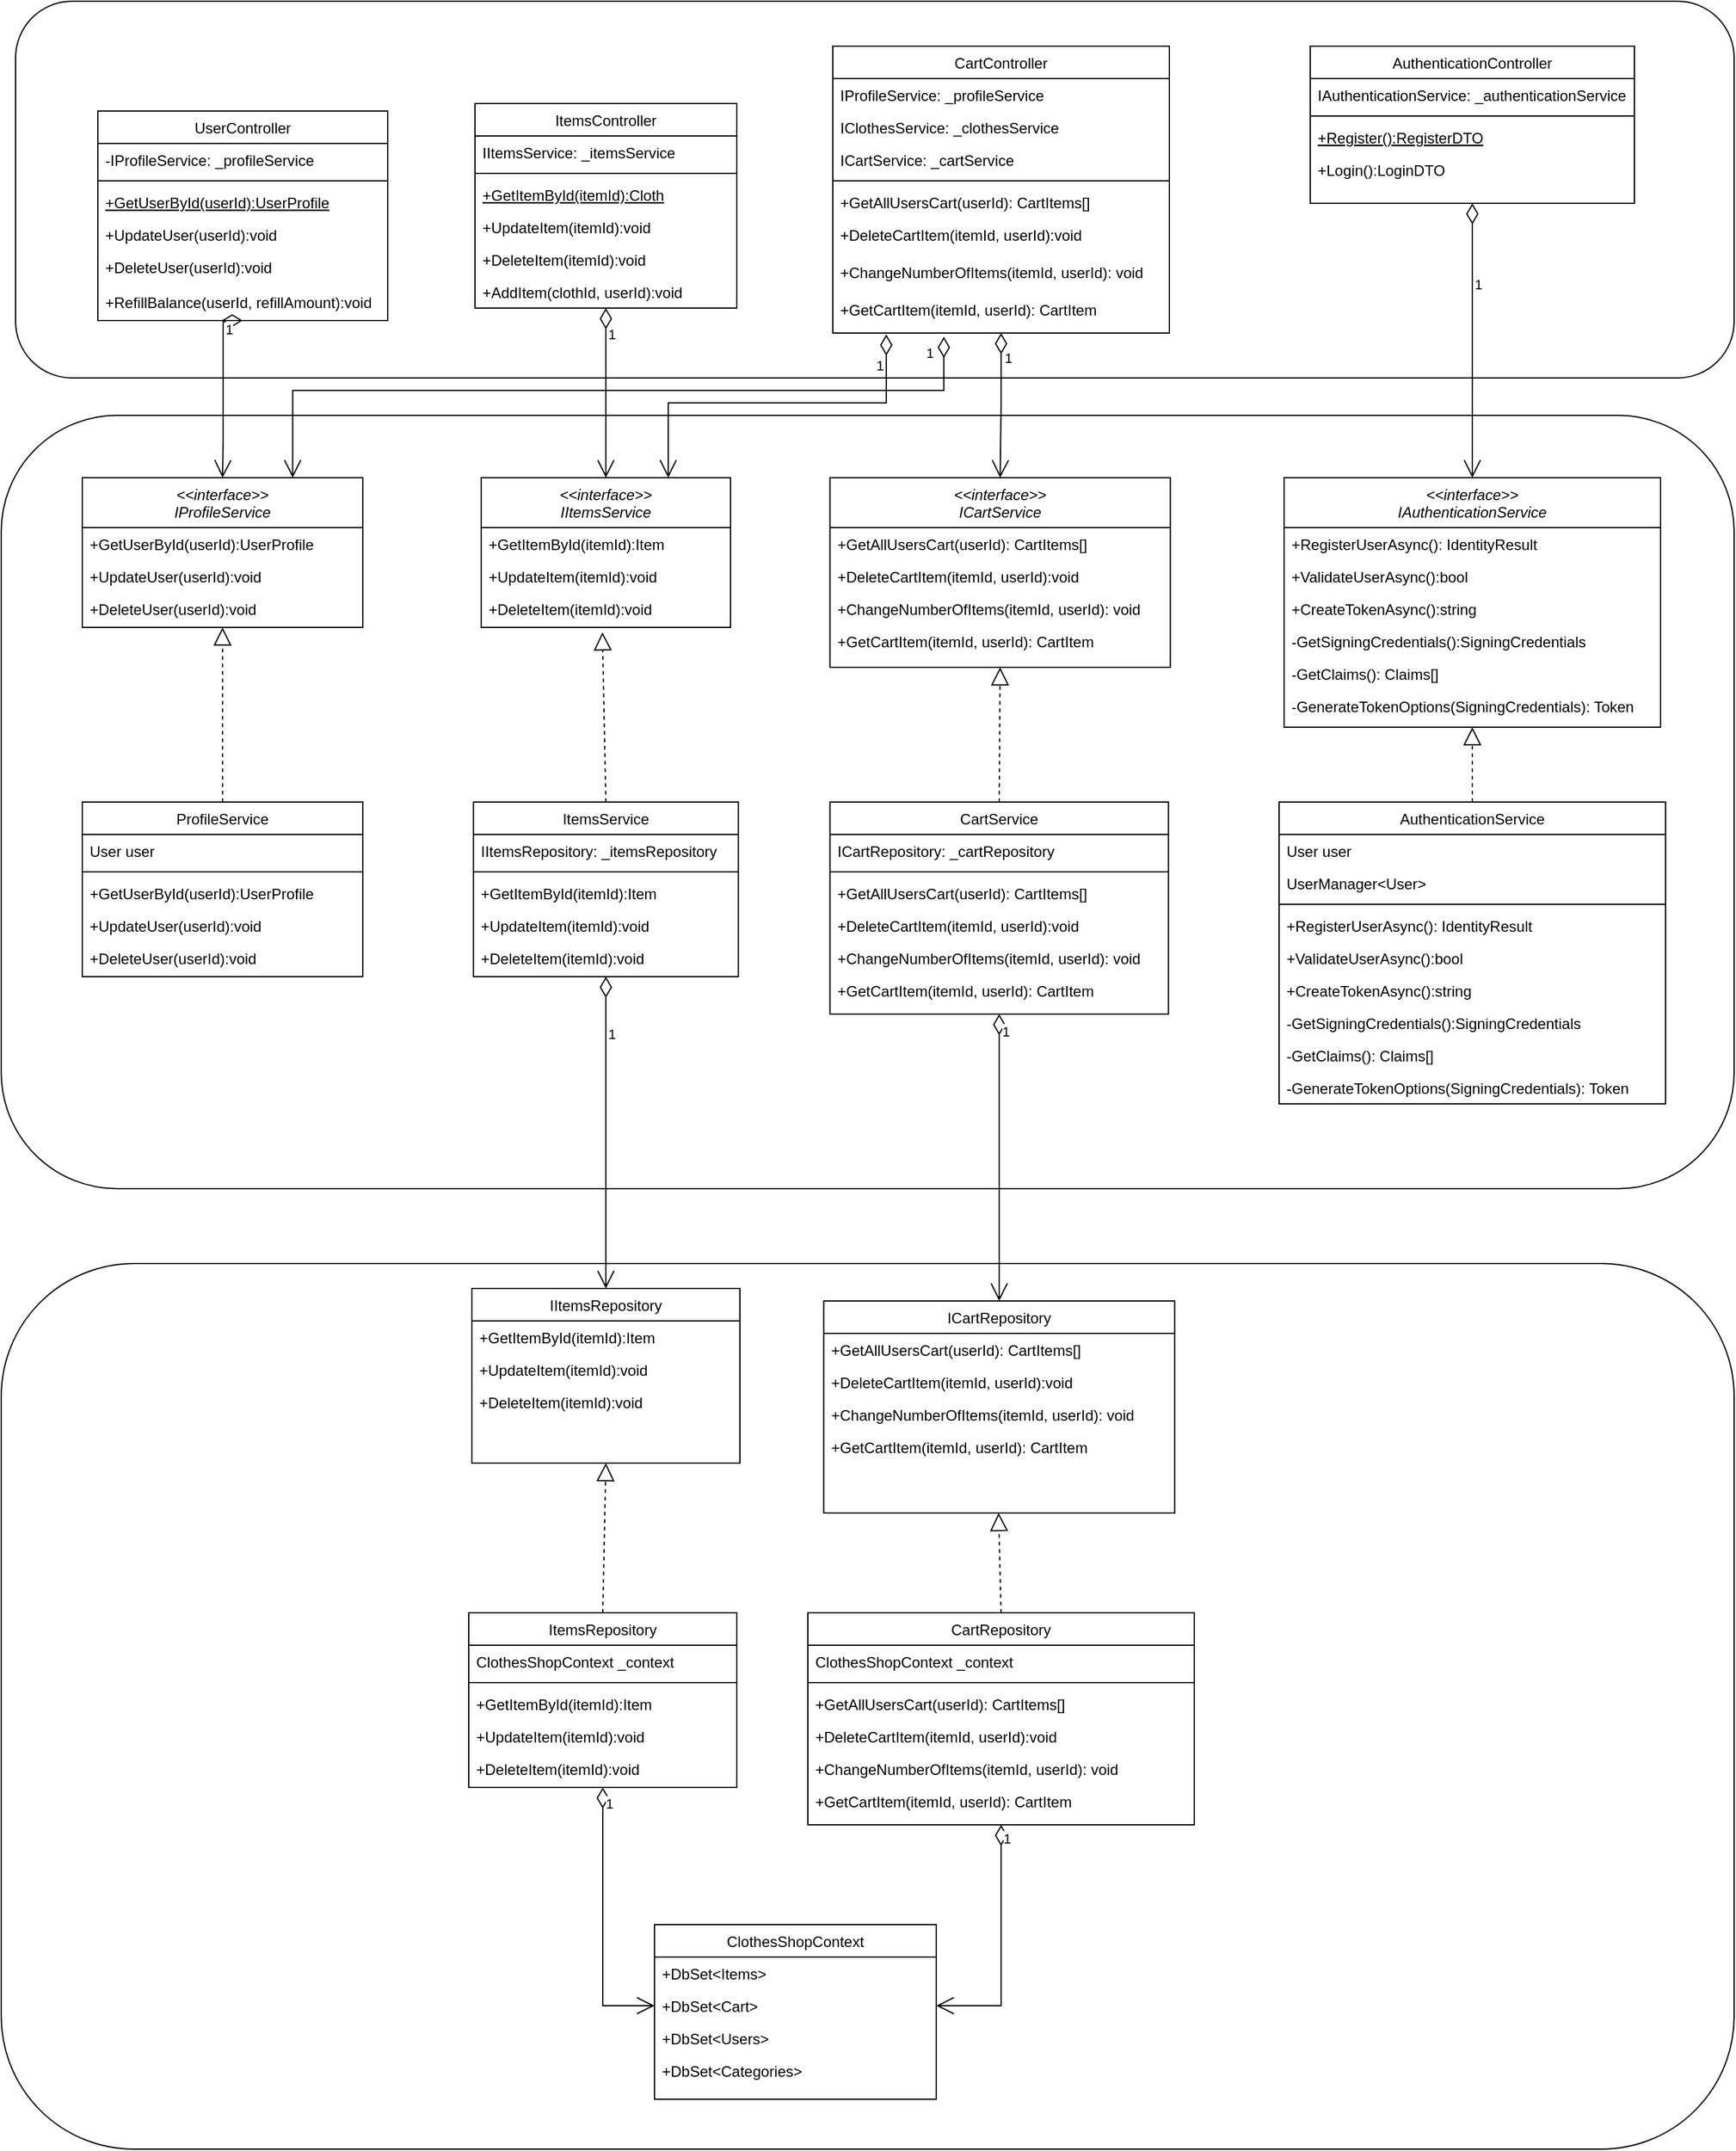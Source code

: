 <mxfile version="21.0.1" type="device"><diagram id="C5RBs43oDa-KdzZeNtuy" name="Page-1"><mxGraphModel dx="2345" dy="1853" grid="1" gridSize="10" guides="1" tooltips="1" connect="1" arrows="1" fold="1" page="1" pageScale="1" pageWidth="827" pageHeight="1169" math="0" shadow="0"><root><mxCell id="WIyWlLk6GJQsqaUBKTNV-0"/><mxCell id="WIyWlLk6GJQsqaUBKTNV-1" parent="WIyWlLk6GJQsqaUBKTNV-0"/><mxCell id="6ReRDvy2XZFd8mduWqEf-2" value="" style="rounded=1;whiteSpace=wrap;html=1;" parent="WIyWlLk6GJQsqaUBKTNV-1" vertex="1"><mxGeometry x="-110" y="930" width="1390" height="710" as="geometry"/></mxCell><mxCell id="6ReRDvy2XZFd8mduWqEf-1" value="" style="rounded=1;whiteSpace=wrap;html=1;" parent="WIyWlLk6GJQsqaUBKTNV-1" vertex="1"><mxGeometry x="-110" y="250" width="1390" height="620" as="geometry"/></mxCell><mxCell id="6ReRDvy2XZFd8mduWqEf-0" value="" style="rounded=1;whiteSpace=wrap;html=1;" parent="WIyWlLk6GJQsqaUBKTNV-1" vertex="1"><mxGeometry x="-98.5" y="-82" width="1378.5" height="302" as="geometry"/></mxCell><mxCell id="zkfFHV4jXpPFQw0GAbJ--6" value="UserController" style="swimlane;fontStyle=0;align=center;verticalAlign=top;childLayout=stackLayout;horizontal=1;startSize=26;horizontalStack=0;resizeParent=1;resizeLast=0;collapsible=1;marginBottom=0;rounded=0;shadow=0;strokeWidth=1;" parent="WIyWlLk6GJQsqaUBKTNV-1" vertex="1"><mxGeometry x="-32.5" y="6" width="232.5" height="168" as="geometry"><mxRectangle x="130" y="380" width="160" height="26" as="alternateBounds"/></mxGeometry></mxCell><mxCell id="zkfFHV4jXpPFQw0GAbJ--8" value="-IProfileService: _profileService" style="text;align=left;verticalAlign=top;spacingLeft=4;spacingRight=4;overflow=hidden;rotatable=0;points=[[0,0.5],[1,0.5]];portConstraint=eastwest;rounded=0;shadow=0;html=0;" parent="zkfFHV4jXpPFQw0GAbJ--6" vertex="1"><mxGeometry y="26" width="232.5" height="26" as="geometry"/></mxCell><mxCell id="zkfFHV4jXpPFQw0GAbJ--9" value="" style="line;html=1;strokeWidth=1;align=left;verticalAlign=middle;spacingTop=-1;spacingLeft=3;spacingRight=3;rotatable=0;labelPosition=right;points=[];portConstraint=eastwest;" parent="zkfFHV4jXpPFQw0GAbJ--6" vertex="1"><mxGeometry y="52" width="232.5" height="8" as="geometry"/></mxCell><mxCell id="zkfFHV4jXpPFQw0GAbJ--10" value="+GetUserById(userId):UserProfile" style="text;align=left;verticalAlign=top;spacingLeft=4;spacingRight=4;overflow=hidden;rotatable=0;points=[[0,0.5],[1,0.5]];portConstraint=eastwest;fontStyle=4" parent="zkfFHV4jXpPFQw0GAbJ--6" vertex="1"><mxGeometry y="60" width="232.5" height="26" as="geometry"/></mxCell><mxCell id="zkfFHV4jXpPFQw0GAbJ--11" value="+UpdateUser(userId):void" style="text;align=left;verticalAlign=top;spacingLeft=4;spacingRight=4;overflow=hidden;rotatable=0;points=[[0,0.5],[1,0.5]];portConstraint=eastwest;" parent="zkfFHV4jXpPFQw0GAbJ--6" vertex="1"><mxGeometry y="86" width="232.5" height="26" as="geometry"/></mxCell><mxCell id="6ReRDvy2XZFd8mduWqEf-19" value="+DeleteUser(userId):void" style="text;align=left;verticalAlign=top;spacingLeft=4;spacingRight=4;overflow=hidden;rotatable=0;points=[[0,0.5],[1,0.5]];portConstraint=eastwest;" parent="zkfFHV4jXpPFQw0GAbJ--6" vertex="1"><mxGeometry y="112" width="232.5" height="28" as="geometry"/></mxCell><mxCell id="JIQl1fD-jRYAkSOOVwr0-28" value="+RefillBalance(userId, refillAmount):void" style="text;align=left;verticalAlign=top;spacingLeft=4;spacingRight=4;overflow=hidden;rotatable=0;points=[[0,0.5],[1,0.5]];portConstraint=eastwest;" vertex="1" parent="zkfFHV4jXpPFQw0GAbJ--6"><mxGeometry y="140" width="232.5" height="28" as="geometry"/></mxCell><mxCell id="zkfFHV4jXpPFQw0GAbJ--17" value="AuthenticationService" style="swimlane;fontStyle=0;align=center;verticalAlign=top;childLayout=stackLayout;horizontal=1;startSize=26;horizontalStack=0;resizeParent=1;resizeLast=0;collapsible=1;marginBottom=0;rounded=0;shadow=0;strokeWidth=1;" parent="WIyWlLk6GJQsqaUBKTNV-1" vertex="1"><mxGeometry x="915" y="560" width="310" height="242" as="geometry"><mxRectangle x="550" y="140" width="160" height="26" as="alternateBounds"/></mxGeometry></mxCell><mxCell id="zkfFHV4jXpPFQw0GAbJ--18" value="User user" style="text;align=left;verticalAlign=top;spacingLeft=4;spacingRight=4;overflow=hidden;rotatable=0;points=[[0,0.5],[1,0.5]];portConstraint=eastwest;" parent="zkfFHV4jXpPFQw0GAbJ--17" vertex="1"><mxGeometry y="26" width="310" height="26" as="geometry"/></mxCell><mxCell id="zkfFHV4jXpPFQw0GAbJ--19" value="UserManager&lt;User&gt;" style="text;align=left;verticalAlign=top;spacingLeft=4;spacingRight=4;overflow=hidden;rotatable=0;points=[[0,0.5],[1,0.5]];portConstraint=eastwest;rounded=0;shadow=0;html=0;" parent="zkfFHV4jXpPFQw0GAbJ--17" vertex="1"><mxGeometry y="52" width="310" height="26" as="geometry"/></mxCell><mxCell id="zkfFHV4jXpPFQw0GAbJ--23" value="" style="line;html=1;strokeWidth=1;align=left;verticalAlign=middle;spacingTop=-1;spacingLeft=3;spacingRight=3;rotatable=0;labelPosition=right;points=[];portConstraint=eastwest;" parent="zkfFHV4jXpPFQw0GAbJ--17" vertex="1"><mxGeometry y="78" width="310" height="8" as="geometry"/></mxCell><mxCell id="zkfFHV4jXpPFQw0GAbJ--24" value="+RegisterUserAsync(): IdentityResult" style="text;align=left;verticalAlign=top;spacingLeft=4;spacingRight=4;overflow=hidden;rotatable=0;points=[[0,0.5],[1,0.5]];portConstraint=eastwest;" parent="zkfFHV4jXpPFQw0GAbJ--17" vertex="1"><mxGeometry y="86" width="310" height="26" as="geometry"/></mxCell><mxCell id="zkfFHV4jXpPFQw0GAbJ--25" value="+ValidateUserAsync():bool" style="text;align=left;verticalAlign=top;spacingLeft=4;spacingRight=4;overflow=hidden;rotatable=0;points=[[0,0.5],[1,0.5]];portConstraint=eastwest;" parent="zkfFHV4jXpPFQw0GAbJ--17" vertex="1"><mxGeometry y="112" width="310" height="26" as="geometry"/></mxCell><mxCell id="6ReRDvy2XZFd8mduWqEf-47" value="+CreateTokenAsync():string" style="text;align=left;verticalAlign=top;spacingLeft=4;spacingRight=4;overflow=hidden;rotatable=0;points=[[0,0.5],[1,0.5]];portConstraint=eastwest;" parent="zkfFHV4jXpPFQw0GAbJ--17" vertex="1"><mxGeometry y="138" width="310" height="26" as="geometry"/></mxCell><mxCell id="6ReRDvy2XZFd8mduWqEf-48" value="-GetSigningCredentials():SigningCredentials" style="text;align=left;verticalAlign=top;spacingLeft=4;spacingRight=4;overflow=hidden;rotatable=0;points=[[0,0.5],[1,0.5]];portConstraint=eastwest;" parent="zkfFHV4jXpPFQw0GAbJ--17" vertex="1"><mxGeometry y="164" width="310" height="26" as="geometry"/></mxCell><mxCell id="6ReRDvy2XZFd8mduWqEf-49" value="-GetClaims(): Claims[]" style="text;align=left;verticalAlign=top;spacingLeft=4;spacingRight=4;overflow=hidden;rotatable=0;points=[[0,0.5],[1,0.5]];portConstraint=eastwest;" parent="zkfFHV4jXpPFQw0GAbJ--17" vertex="1"><mxGeometry y="190" width="310" height="26" as="geometry"/></mxCell><mxCell id="6ReRDvy2XZFd8mduWqEf-50" value="-GenerateTokenOptions(SigningCredentials): Token" style="text;align=left;verticalAlign=top;spacingLeft=4;spacingRight=4;overflow=hidden;rotatable=0;points=[[0,0.5],[1,0.5]];portConstraint=eastwest;" parent="zkfFHV4jXpPFQw0GAbJ--17" vertex="1"><mxGeometry y="216" width="310" height="26" as="geometry"/></mxCell><mxCell id="6ReRDvy2XZFd8mduWqEf-3" value="ItemsController" style="swimlane;fontStyle=0;align=center;verticalAlign=top;childLayout=stackLayout;horizontal=1;startSize=26;horizontalStack=0;resizeParent=1;resizeLast=0;collapsible=1;marginBottom=0;rounded=0;shadow=0;strokeWidth=1;" parent="WIyWlLk6GJQsqaUBKTNV-1" vertex="1"><mxGeometry x="270" width="210" height="164" as="geometry"><mxRectangle x="130" y="380" width="160" height="26" as="alternateBounds"/></mxGeometry></mxCell><mxCell id="6ReRDvy2XZFd8mduWqEf-4" value="IItemsService: _itemsService" style="text;align=left;verticalAlign=top;spacingLeft=4;spacingRight=4;overflow=hidden;rotatable=0;points=[[0,0.5],[1,0.5]];portConstraint=eastwest;rounded=0;shadow=0;html=0;" parent="6ReRDvy2XZFd8mduWqEf-3" vertex="1"><mxGeometry y="26" width="210" height="26" as="geometry"/></mxCell><mxCell id="6ReRDvy2XZFd8mduWqEf-5" value="" style="line;html=1;strokeWidth=1;align=left;verticalAlign=middle;spacingTop=-1;spacingLeft=3;spacingRight=3;rotatable=0;labelPosition=right;points=[];portConstraint=eastwest;" parent="6ReRDvy2XZFd8mduWqEf-3" vertex="1"><mxGeometry y="52" width="210" height="8" as="geometry"/></mxCell><mxCell id="6ReRDvy2XZFd8mduWqEf-6" value="+GetItemById(itemId):Cloth" style="text;align=left;verticalAlign=top;spacingLeft=4;spacingRight=4;overflow=hidden;rotatable=0;points=[[0,0.5],[1,0.5]];portConstraint=eastwest;fontStyle=4" parent="6ReRDvy2XZFd8mduWqEf-3" vertex="1"><mxGeometry y="60" width="210" height="26" as="geometry"/></mxCell><mxCell id="6ReRDvy2XZFd8mduWqEf-7" value="+UpdateItem(itemId):void" style="text;align=left;verticalAlign=top;spacingLeft=4;spacingRight=4;overflow=hidden;rotatable=0;points=[[0,0.5],[1,0.5]];portConstraint=eastwest;" parent="6ReRDvy2XZFd8mduWqEf-3" vertex="1"><mxGeometry y="86" width="210" height="26" as="geometry"/></mxCell><mxCell id="JIQl1fD-jRYAkSOOVwr0-13" value="+DeleteItem(itemId):void" style="text;align=left;verticalAlign=top;spacingLeft=4;spacingRight=4;overflow=hidden;rotatable=0;points=[[0,0.5],[1,0.5]];portConstraint=eastwest;" vertex="1" parent="6ReRDvy2XZFd8mduWqEf-3"><mxGeometry y="112" width="210" height="26" as="geometry"/></mxCell><mxCell id="JIQl1fD-jRYAkSOOVwr0-30" value="+AddItem(clothId, userId):void" style="text;align=left;verticalAlign=top;spacingLeft=4;spacingRight=4;overflow=hidden;rotatable=0;points=[[0,0.5],[1,0.5]];portConstraint=eastwest;" vertex="1" parent="6ReRDvy2XZFd8mduWqEf-3"><mxGeometry y="138" width="210" height="26" as="geometry"/></mxCell><mxCell id="6ReRDvy2XZFd8mduWqEf-8" value="CartController" style="swimlane;fontStyle=0;align=center;verticalAlign=top;childLayout=stackLayout;horizontal=1;startSize=26;horizontalStack=0;resizeParent=1;resizeLast=0;collapsible=1;marginBottom=0;rounded=0;shadow=0;strokeWidth=1;" parent="WIyWlLk6GJQsqaUBKTNV-1" vertex="1"><mxGeometry x="557" y="-46" width="270" height="230" as="geometry"><mxRectangle x="130" y="380" width="160" height="26" as="alternateBounds"/></mxGeometry></mxCell><mxCell id="6ReRDvy2XZFd8mduWqEf-9" value="IProfileService: _profileService&#10;" style="text;align=left;verticalAlign=top;spacingLeft=4;spacingRight=4;overflow=hidden;rotatable=0;points=[[0,0.5],[1,0.5]];portConstraint=eastwest;rounded=0;shadow=0;html=0;" parent="6ReRDvy2XZFd8mduWqEf-8" vertex="1"><mxGeometry y="26" width="270" height="26" as="geometry"/></mxCell><mxCell id="JIQl1fD-jRYAkSOOVwr0-21" value="IClothesService: _clothesService&#10;" style="text;align=left;verticalAlign=top;spacingLeft=4;spacingRight=4;overflow=hidden;rotatable=0;points=[[0,0.5],[1,0.5]];portConstraint=eastwest;rounded=0;shadow=0;html=0;" vertex="1" parent="6ReRDvy2XZFd8mduWqEf-8"><mxGeometry y="52" width="270" height="26" as="geometry"/></mxCell><mxCell id="JIQl1fD-jRYAkSOOVwr0-22" value="ICartService: _cartService" style="text;align=left;verticalAlign=top;spacingLeft=4;spacingRight=4;overflow=hidden;rotatable=0;points=[[0,0.5],[1,0.5]];portConstraint=eastwest;rounded=0;shadow=0;html=0;" vertex="1" parent="6ReRDvy2XZFd8mduWqEf-8"><mxGeometry y="78" width="270" height="26" as="geometry"/></mxCell><mxCell id="6ReRDvy2XZFd8mduWqEf-10" value="" style="line;html=1;strokeWidth=1;align=left;verticalAlign=middle;spacingTop=-1;spacingLeft=3;spacingRight=3;rotatable=0;labelPosition=right;points=[];portConstraint=eastwest;" parent="6ReRDvy2XZFd8mduWqEf-8" vertex="1"><mxGeometry y="104" width="270" height="8" as="geometry"/></mxCell><mxCell id="JIQl1fD-jRYAkSOOVwr0-24" value="+GetAllUsersCart(userId): CartItems[]" style="text;align=left;verticalAlign=top;spacingLeft=4;spacingRight=4;overflow=hidden;rotatable=0;points=[[0,0.5],[1,0.5]];portConstraint=eastwest;rounded=0;shadow=0;html=0;" vertex="1" parent="6ReRDvy2XZFd8mduWqEf-8"><mxGeometry y="112" width="270" height="26" as="geometry"/></mxCell><mxCell id="JIQl1fD-jRYAkSOOVwr0-26" value="+DeleteCartItem(itemId, userId):void" style="text;align=left;verticalAlign=top;spacingLeft=4;spacingRight=4;overflow=hidden;rotatable=0;points=[[0,0.5],[1,0.5]];portConstraint=eastwest;rounded=0;shadow=0;html=0;" vertex="1" parent="6ReRDvy2XZFd8mduWqEf-8"><mxGeometry y="138" width="270" height="30" as="geometry"/></mxCell><mxCell id="JIQl1fD-jRYAkSOOVwr0-27" value="+ChangeNumberOfItems(itemId, userId): void" style="text;align=left;verticalAlign=top;spacingLeft=4;spacingRight=4;overflow=hidden;rotatable=0;points=[[0,0.5],[1,0.5]];portConstraint=eastwest;rounded=0;shadow=0;html=0;" vertex="1" parent="6ReRDvy2XZFd8mduWqEf-8"><mxGeometry y="168" width="270" height="30" as="geometry"/></mxCell><mxCell id="JIQl1fD-jRYAkSOOVwr0-31" value="+GetCartItem(itemId, userId): CartItem" style="text;align=left;verticalAlign=top;spacingLeft=4;spacingRight=4;overflow=hidden;rotatable=0;points=[[0,0.5],[1,0.5]];portConstraint=eastwest;rounded=0;shadow=0;html=0;" vertex="1" parent="6ReRDvy2XZFd8mduWqEf-8"><mxGeometry y="198" width="270" height="30" as="geometry"/></mxCell><mxCell id="6ReRDvy2XZFd8mduWqEf-13" value="AuthenticationController" style="swimlane;fontStyle=0;align=center;verticalAlign=top;childLayout=stackLayout;horizontal=1;startSize=26;horizontalStack=0;resizeParent=1;resizeLast=0;collapsible=1;marginBottom=0;rounded=0;shadow=0;strokeWidth=1;" parent="WIyWlLk6GJQsqaUBKTNV-1" vertex="1"><mxGeometry x="940" y="-46" width="260" height="126" as="geometry"><mxRectangle x="130" y="380" width="160" height="26" as="alternateBounds"/></mxGeometry></mxCell><mxCell id="6ReRDvy2XZFd8mduWqEf-14" value="IAuthenticationService: _authenticationService" style="text;align=left;verticalAlign=top;spacingLeft=4;spacingRight=4;overflow=hidden;rotatable=0;points=[[0,0.5],[1,0.5]];portConstraint=eastwest;rounded=0;shadow=0;html=0;" parent="6ReRDvy2XZFd8mduWqEf-13" vertex="1"><mxGeometry y="26" width="260" height="26" as="geometry"/></mxCell><mxCell id="6ReRDvy2XZFd8mduWqEf-15" value="" style="line;html=1;strokeWidth=1;align=left;verticalAlign=middle;spacingTop=-1;spacingLeft=3;spacingRight=3;rotatable=0;labelPosition=right;points=[];portConstraint=eastwest;" parent="6ReRDvy2XZFd8mduWqEf-13" vertex="1"><mxGeometry y="52" width="260" height="8" as="geometry"/></mxCell><mxCell id="6ReRDvy2XZFd8mduWqEf-16" value="+Register():RegisterDTO" style="text;align=left;verticalAlign=top;spacingLeft=4;spacingRight=4;overflow=hidden;rotatable=0;points=[[0,0.5],[1,0.5]];portConstraint=eastwest;fontStyle=4" parent="6ReRDvy2XZFd8mduWqEf-13" vertex="1"><mxGeometry y="60" width="260" height="26" as="geometry"/></mxCell><mxCell id="6ReRDvy2XZFd8mduWqEf-17" value="+Login():LoginDTO" style="text;align=left;verticalAlign=top;spacingLeft=4;spacingRight=4;overflow=hidden;rotatable=0;points=[[0,0.5],[1,0.5]];portConstraint=eastwest;" parent="6ReRDvy2XZFd8mduWqEf-13" vertex="1"><mxGeometry y="86" width="260" height="26" as="geometry"/></mxCell><mxCell id="6ReRDvy2XZFd8mduWqEf-20" value="&lt;&lt;interface&gt;&gt;&#10;IAuthenticationService" style="swimlane;fontStyle=2;align=center;verticalAlign=top;childLayout=stackLayout;horizontal=1;startSize=40;horizontalStack=0;resizeParent=1;resizeLast=0;collapsible=1;marginBottom=0;rounded=0;shadow=0;strokeWidth=1;" parent="WIyWlLk6GJQsqaUBKTNV-1" vertex="1"><mxGeometry x="919" y="300" width="302" height="200" as="geometry"><mxRectangle x="860" y="380" width="160" height="26" as="alternateBounds"/></mxGeometry></mxCell><mxCell id="6ReRDvy2XZFd8mduWqEf-21" value="+RegisterUserAsync(): IdentityResult" style="text;align=left;verticalAlign=top;spacingLeft=4;spacingRight=4;overflow=hidden;rotatable=0;points=[[0,0.5],[1,0.5]];portConstraint=eastwest;" parent="6ReRDvy2XZFd8mduWqEf-20" vertex="1"><mxGeometry y="40" width="302" height="26" as="geometry"/></mxCell><mxCell id="6ReRDvy2XZFd8mduWqEf-22" value="+ValidateUserAsync():bool" style="text;align=left;verticalAlign=top;spacingLeft=4;spacingRight=4;overflow=hidden;rotatable=0;points=[[0,0.5],[1,0.5]];portConstraint=eastwest;rounded=0;shadow=0;html=0;" parent="6ReRDvy2XZFd8mduWqEf-20" vertex="1"><mxGeometry y="66" width="302" height="26" as="geometry"/></mxCell><mxCell id="6ReRDvy2XZFd8mduWqEf-23" value="+CreateTokenAsync():string" style="text;align=left;verticalAlign=top;spacingLeft=4;spacingRight=4;overflow=hidden;rotatable=0;points=[[0,0.5],[1,0.5]];portConstraint=eastwest;rounded=0;shadow=0;html=0;" parent="6ReRDvy2XZFd8mduWqEf-20" vertex="1"><mxGeometry y="92" width="302" height="26" as="geometry"/></mxCell><mxCell id="6ReRDvy2XZFd8mduWqEf-26" value="-GetSigningCredentials():SigningCredentials" style="text;align=left;verticalAlign=top;spacingLeft=4;spacingRight=4;overflow=hidden;rotatable=0;points=[[0,0.5],[1,0.5]];portConstraint=eastwest;rounded=0;shadow=0;html=0;" parent="6ReRDvy2XZFd8mduWqEf-20" vertex="1"><mxGeometry y="118" width="302" height="26" as="geometry"/></mxCell><mxCell id="6ReRDvy2XZFd8mduWqEf-27" value="-GetClaims(): Claims[]" style="text;align=left;verticalAlign=top;spacingLeft=4;spacingRight=4;overflow=hidden;rotatable=0;points=[[0,0.5],[1,0.5]];portConstraint=eastwest;rounded=0;shadow=0;html=0;" parent="6ReRDvy2XZFd8mduWqEf-20" vertex="1"><mxGeometry y="144" width="302" height="26" as="geometry"/></mxCell><mxCell id="6ReRDvy2XZFd8mduWqEf-28" value="-GenerateTokenOptions(SigningCredentials): Token" style="text;align=left;verticalAlign=top;spacingLeft=4;spacingRight=4;overflow=hidden;rotatable=0;points=[[0,0.5],[1,0.5]];portConstraint=eastwest;rounded=0;shadow=0;html=0;" parent="6ReRDvy2XZFd8mduWqEf-20" vertex="1"><mxGeometry y="170" width="302" height="30" as="geometry"/></mxCell><mxCell id="6ReRDvy2XZFd8mduWqEf-53" value="&lt;&lt;interface&gt;&gt;&#10;IProfileService" style="swimlane;fontStyle=2;align=center;verticalAlign=top;childLayout=stackLayout;horizontal=1;startSize=40;horizontalStack=0;resizeParent=1;resizeLast=0;collapsible=1;marginBottom=0;rounded=0;shadow=0;strokeWidth=1;" parent="WIyWlLk6GJQsqaUBKTNV-1" vertex="1"><mxGeometry x="-45" y="300" width="225" height="120" as="geometry"><mxRectangle x="860" y="380" width="160" height="26" as="alternateBounds"/></mxGeometry></mxCell><mxCell id="6ReRDvy2XZFd8mduWqEf-54" value="+GetUserById(userId):UserProfile" style="text;align=left;verticalAlign=top;spacingLeft=4;spacingRight=4;overflow=hidden;rotatable=0;points=[[0,0.5],[1,0.5]];portConstraint=eastwest;" parent="6ReRDvy2XZFd8mduWqEf-53" vertex="1"><mxGeometry y="40" width="225" height="26" as="geometry"/></mxCell><mxCell id="6ReRDvy2XZFd8mduWqEf-55" value="+UpdateUser(userId):void" style="text;align=left;verticalAlign=top;spacingLeft=4;spacingRight=4;overflow=hidden;rotatable=0;points=[[0,0.5],[1,0.5]];portConstraint=eastwest;rounded=0;shadow=0;html=0;" parent="6ReRDvy2XZFd8mduWqEf-53" vertex="1"><mxGeometry y="66" width="225" height="26" as="geometry"/></mxCell><mxCell id="6ReRDvy2XZFd8mduWqEf-56" value="+DeleteUser(userId):void" style="text;align=left;verticalAlign=top;spacingLeft=4;spacingRight=4;overflow=hidden;rotatable=0;points=[[0,0.5],[1,0.5]];portConstraint=eastwest;rounded=0;shadow=0;html=0;" parent="6ReRDvy2XZFd8mduWqEf-53" vertex="1"><mxGeometry y="92" width="225" height="26" as="geometry"/></mxCell><mxCell id="6ReRDvy2XZFd8mduWqEf-60" value="ProfileService" style="swimlane;fontStyle=0;align=center;verticalAlign=top;childLayout=stackLayout;horizontal=1;startSize=26;horizontalStack=0;resizeParent=1;resizeLast=0;collapsible=1;marginBottom=0;rounded=0;shadow=0;strokeWidth=1;" parent="WIyWlLk6GJQsqaUBKTNV-1" vertex="1"><mxGeometry x="-45" y="560" width="225" height="140" as="geometry"><mxRectangle x="550" y="140" width="160" height="26" as="alternateBounds"/></mxGeometry></mxCell><mxCell id="6ReRDvy2XZFd8mduWqEf-61" value="User user" style="text;align=left;verticalAlign=top;spacingLeft=4;spacingRight=4;overflow=hidden;rotatable=0;points=[[0,0.5],[1,0.5]];portConstraint=eastwest;" parent="6ReRDvy2XZFd8mduWqEf-60" vertex="1"><mxGeometry y="26" width="225" height="26" as="geometry"/></mxCell><mxCell id="6ReRDvy2XZFd8mduWqEf-63" value="" style="line;html=1;strokeWidth=1;align=left;verticalAlign=middle;spacingTop=-1;spacingLeft=3;spacingRight=3;rotatable=0;labelPosition=right;points=[];portConstraint=eastwest;" parent="6ReRDvy2XZFd8mduWqEf-60" vertex="1"><mxGeometry y="52" width="225" height="8" as="geometry"/></mxCell><mxCell id="6ReRDvy2XZFd8mduWqEf-64" value="+GetUserById(userId):UserProfile" style="text;align=left;verticalAlign=top;spacingLeft=4;spacingRight=4;overflow=hidden;rotatable=0;points=[[0,0.5],[1,0.5]];portConstraint=eastwest;" parent="6ReRDvy2XZFd8mduWqEf-60" vertex="1"><mxGeometry y="60" width="225" height="26" as="geometry"/></mxCell><mxCell id="6ReRDvy2XZFd8mduWqEf-65" value="+UpdateUser(userId):void" style="text;align=left;verticalAlign=top;spacingLeft=4;spacingRight=4;overflow=hidden;rotatable=0;points=[[0,0.5],[1,0.5]];portConstraint=eastwest;" parent="6ReRDvy2XZFd8mduWqEf-60" vertex="1"><mxGeometry y="86" width="225" height="26" as="geometry"/></mxCell><mxCell id="6ReRDvy2XZFd8mduWqEf-66" value="+DeleteUser(userId):void" style="text;align=left;verticalAlign=top;spacingLeft=4;spacingRight=4;overflow=hidden;rotatable=0;points=[[0,0.5],[1,0.5]];portConstraint=eastwest;" parent="6ReRDvy2XZFd8mduWqEf-60" vertex="1"><mxGeometry y="112" width="225" height="26" as="geometry"/></mxCell><mxCell id="6ReRDvy2XZFd8mduWqEf-70" value="1" style="endArrow=open;html=1;endSize=12;startArrow=diamondThin;startSize=14;startFill=0;edgeStyle=orthogonalEdgeStyle;align=left;verticalAlign=bottom;rounded=0;entryX=0.5;entryY=0;entryDx=0;entryDy=0;exitX=0.5;exitY=1;exitDx=0;exitDy=0;" parent="WIyWlLk6GJQsqaUBKTNV-1" source="zkfFHV4jXpPFQw0GAbJ--6" target="6ReRDvy2XZFd8mduWqEf-53" edge="1"><mxGeometry x="-0.558" relative="1" as="geometry"><mxPoint x="209.5" y="156" as="sourcePoint"/><mxPoint x="210" y="310" as="targetPoint"/><Array as="points"><mxPoint x="68" y="270"/><mxPoint x="68" y="270"/></Array><mxPoint as="offset"/></mxGeometry></mxCell><mxCell id="6ReRDvy2XZFd8mduWqEf-73" value="1" style="endArrow=open;html=1;endSize=12;startArrow=diamondThin;startSize=14;startFill=0;edgeStyle=orthogonalEdgeStyle;align=left;verticalAlign=bottom;rounded=0;entryX=0.5;entryY=0;entryDx=0;entryDy=0;exitX=0.5;exitY=1;exitDx=0;exitDy=0;" parent="WIyWlLk6GJQsqaUBKTNV-1" source="6ReRDvy2XZFd8mduWqEf-13" target="6ReRDvy2XZFd8mduWqEf-20" edge="1"><mxGeometry x="-0.333" relative="1" as="geometry"><mxPoint x="1020" y="160" as="sourcePoint"/><mxPoint x="1020" y="250" as="targetPoint"/><mxPoint as="offset"/></mxGeometry></mxCell><mxCell id="JIQl1fD-jRYAkSOOVwr0-0" value="&lt;&lt;interface&gt;&gt;&#10;IItemsService" style="swimlane;fontStyle=2;align=center;verticalAlign=top;childLayout=stackLayout;horizontal=1;startSize=40;horizontalStack=0;resizeParent=1;resizeLast=0;collapsible=1;marginBottom=0;rounded=0;shadow=0;strokeWidth=1;" vertex="1" parent="WIyWlLk6GJQsqaUBKTNV-1"><mxGeometry x="275" y="300" width="200" height="120" as="geometry"><mxRectangle x="860" y="380" width="160" height="26" as="alternateBounds"/></mxGeometry></mxCell><mxCell id="JIQl1fD-jRYAkSOOVwr0-1" value="+GetItemById(itemId):Item" style="text;align=left;verticalAlign=top;spacingLeft=4;spacingRight=4;overflow=hidden;rotatable=0;points=[[0,0.5],[1,0.5]];portConstraint=eastwest;" vertex="1" parent="JIQl1fD-jRYAkSOOVwr0-0"><mxGeometry y="40" width="200" height="26" as="geometry"/></mxCell><mxCell id="JIQl1fD-jRYAkSOOVwr0-2" value="+UpdateItem(itemId):void" style="text;align=left;verticalAlign=top;spacingLeft=4;spacingRight=4;overflow=hidden;rotatable=0;points=[[0,0.5],[1,0.5]];portConstraint=eastwest;rounded=0;shadow=0;html=0;" vertex="1" parent="JIQl1fD-jRYAkSOOVwr0-0"><mxGeometry y="66" width="200" height="26" as="geometry"/></mxCell><mxCell id="JIQl1fD-jRYAkSOOVwr0-3" value="+DeleteItem(itemId):void" style="text;align=left;verticalAlign=top;spacingLeft=4;spacingRight=4;overflow=hidden;rotatable=0;points=[[0,0.5],[1,0.5]];portConstraint=eastwest;rounded=0;shadow=0;html=0;" vertex="1" parent="JIQl1fD-jRYAkSOOVwr0-0"><mxGeometry y="92" width="200" height="26" as="geometry"/></mxCell><mxCell id="JIQl1fD-jRYAkSOOVwr0-7" value="ItemsService" style="swimlane;fontStyle=0;align=center;verticalAlign=top;childLayout=stackLayout;horizontal=1;startSize=26;horizontalStack=0;resizeParent=1;resizeLast=0;collapsible=1;marginBottom=0;rounded=0;shadow=0;strokeWidth=1;" vertex="1" parent="WIyWlLk6GJQsqaUBKTNV-1"><mxGeometry x="268.75" y="560" width="212.5" height="140" as="geometry"><mxRectangle x="550" y="140" width="160" height="26" as="alternateBounds"/></mxGeometry></mxCell><mxCell id="JIQl1fD-jRYAkSOOVwr0-8" value="IItemsRepository: _itemsRepository" style="text;align=left;verticalAlign=top;spacingLeft=4;spacingRight=4;overflow=hidden;rotatable=0;points=[[0,0.5],[1,0.5]];portConstraint=eastwest;" vertex="1" parent="JIQl1fD-jRYAkSOOVwr0-7"><mxGeometry y="26" width="212.5" height="26" as="geometry"/></mxCell><mxCell id="JIQl1fD-jRYAkSOOVwr0-9" value="" style="line;html=1;strokeWidth=1;align=left;verticalAlign=middle;spacingTop=-1;spacingLeft=3;spacingRight=3;rotatable=0;labelPosition=right;points=[];portConstraint=eastwest;" vertex="1" parent="JIQl1fD-jRYAkSOOVwr0-7"><mxGeometry y="52" width="212.5" height="8" as="geometry"/></mxCell><mxCell id="JIQl1fD-jRYAkSOOVwr0-10" value="+GetItemById(itemId):Item" style="text;align=left;verticalAlign=top;spacingLeft=4;spacingRight=4;overflow=hidden;rotatable=0;points=[[0,0.5],[1,0.5]];portConstraint=eastwest;" vertex="1" parent="JIQl1fD-jRYAkSOOVwr0-7"><mxGeometry y="60" width="212.5" height="26" as="geometry"/></mxCell><mxCell id="JIQl1fD-jRYAkSOOVwr0-11" value="+UpdateItem(itemId):void" style="text;align=left;verticalAlign=top;spacingLeft=4;spacingRight=4;overflow=hidden;rotatable=0;points=[[0,0.5],[1,0.5]];portConstraint=eastwest;" vertex="1" parent="JIQl1fD-jRYAkSOOVwr0-7"><mxGeometry y="86" width="212.5" height="26" as="geometry"/></mxCell><mxCell id="JIQl1fD-jRYAkSOOVwr0-12" value="+DeleteItem(itemId):void" style="text;align=left;verticalAlign=top;spacingLeft=4;spacingRight=4;overflow=hidden;rotatable=0;points=[[0,0.5],[1,0.5]];portConstraint=eastwest;" vertex="1" parent="JIQl1fD-jRYAkSOOVwr0-7"><mxGeometry y="112" width="212.5" height="26" as="geometry"/></mxCell><mxCell id="JIQl1fD-jRYAkSOOVwr0-14" value="1" style="endArrow=open;html=1;endSize=12;startArrow=diamondThin;startSize=14;startFill=0;edgeStyle=orthogonalEdgeStyle;align=left;verticalAlign=bottom;rounded=0;entryX=0.5;entryY=0;entryDx=0;entryDy=0;exitX=0.5;exitY=1;exitDx=0;exitDy=0;" edge="1" parent="WIyWlLk6GJQsqaUBKTNV-1" source="6ReRDvy2XZFd8mduWqEf-3" target="JIQl1fD-jRYAkSOOVwr0-0"><mxGeometry x="-0.558" relative="1" as="geometry"><mxPoint x="350" y="220" as="sourcePoint"/><mxPoint x="380.06" y="305" as="targetPoint"/><Array as="points"><mxPoint x="375" y="300"/><mxPoint x="375" y="300"/></Array><mxPoint as="offset"/></mxGeometry></mxCell><mxCell id="JIQl1fD-jRYAkSOOVwr0-15" value="1" style="endArrow=open;html=1;endSize=12;startArrow=diamondThin;startSize=14;startFill=0;edgeStyle=orthogonalEdgeStyle;align=left;verticalAlign=bottom;rounded=0;entryX=0.5;entryY=0;entryDx=0;entryDy=0;exitX=0.5;exitY=1;exitDx=0;exitDy=0;" edge="1" parent="WIyWlLk6GJQsqaUBKTNV-1" source="JIQl1fD-jRYAkSOOVwr0-7" target="JIQl1fD-jRYAkSOOVwr0-57"><mxGeometry x="-0.558" relative="1" as="geometry"><mxPoint x="364.41" y="440" as="sourcePoint"/><mxPoint x="364.41" y="576" as="targetPoint"/><Array as="points"/><mxPoint as="offset"/></mxGeometry></mxCell><mxCell id="JIQl1fD-jRYAkSOOVwr0-16" value="&lt;&lt;interface&gt;&gt;&#10;ICartService" style="swimlane;fontStyle=2;align=center;verticalAlign=top;childLayout=stackLayout;horizontal=1;startSize=40;horizontalStack=0;resizeParent=1;resizeLast=0;collapsible=1;marginBottom=0;rounded=0;shadow=0;strokeWidth=1;" vertex="1" parent="WIyWlLk6GJQsqaUBKTNV-1"><mxGeometry x="554.75" y="300" width="273" height="152" as="geometry"><mxRectangle x="860" y="380" width="160" height="26" as="alternateBounds"/></mxGeometry></mxCell><mxCell id="JIQl1fD-jRYAkSOOVwr0-17" value="+GetAllUsersCart(userId): CartItems[]" style="text;align=left;verticalAlign=top;spacingLeft=4;spacingRight=4;overflow=hidden;rotatable=0;points=[[0,0.5],[1,0.5]];portConstraint=eastwest;" vertex="1" parent="JIQl1fD-jRYAkSOOVwr0-16"><mxGeometry y="40" width="273" height="26" as="geometry"/></mxCell><mxCell id="JIQl1fD-jRYAkSOOVwr0-18" value="+DeleteCartItem(itemId, userId):void" style="text;align=left;verticalAlign=top;spacingLeft=4;spacingRight=4;overflow=hidden;rotatable=0;points=[[0,0.5],[1,0.5]];portConstraint=eastwest;rounded=0;shadow=0;html=0;" vertex="1" parent="JIQl1fD-jRYAkSOOVwr0-16"><mxGeometry y="66" width="273" height="26" as="geometry"/></mxCell><mxCell id="JIQl1fD-jRYAkSOOVwr0-19" value="+ChangeNumberOfItems(itemId, userId): void" style="text;align=left;verticalAlign=top;spacingLeft=4;spacingRight=4;overflow=hidden;rotatable=0;points=[[0,0.5],[1,0.5]];portConstraint=eastwest;rounded=0;shadow=0;html=0;" vertex="1" parent="JIQl1fD-jRYAkSOOVwr0-16"><mxGeometry y="92" width="273" height="26" as="geometry"/></mxCell><mxCell id="JIQl1fD-jRYAkSOOVwr0-32" value="+GetCartItem(itemId, userId): CartItem" style="text;align=left;verticalAlign=top;spacingLeft=4;spacingRight=4;overflow=hidden;rotatable=0;points=[[0,0.5],[1,0.5]];portConstraint=eastwest;rounded=0;shadow=0;html=0;" vertex="1" parent="JIQl1fD-jRYAkSOOVwr0-16"><mxGeometry y="118" width="273" height="26" as="geometry"/></mxCell><mxCell id="JIQl1fD-jRYAkSOOVwr0-38" value="CartService" style="swimlane;fontStyle=0;align=center;verticalAlign=top;childLayout=stackLayout;horizontal=1;startSize=26;horizontalStack=0;resizeParent=1;resizeLast=0;collapsible=1;marginBottom=0;rounded=0;shadow=0;strokeWidth=1;" vertex="1" parent="WIyWlLk6GJQsqaUBKTNV-1"><mxGeometry x="554.75" y="560" width="271.5" height="170" as="geometry"><mxRectangle x="550" y="140" width="160" height="26" as="alternateBounds"/></mxGeometry></mxCell><mxCell id="JIQl1fD-jRYAkSOOVwr0-39" value="ICartRepository: _cartRepository" style="text;align=left;verticalAlign=top;spacingLeft=4;spacingRight=4;overflow=hidden;rotatable=0;points=[[0,0.5],[1,0.5]];portConstraint=eastwest;" vertex="1" parent="JIQl1fD-jRYAkSOOVwr0-38"><mxGeometry y="26" width="271.5" height="26" as="geometry"/></mxCell><mxCell id="JIQl1fD-jRYAkSOOVwr0-41" value="" style="line;html=1;strokeWidth=1;align=left;verticalAlign=middle;spacingTop=-1;spacingLeft=3;spacingRight=3;rotatable=0;labelPosition=right;points=[];portConstraint=eastwest;" vertex="1" parent="JIQl1fD-jRYAkSOOVwr0-38"><mxGeometry y="52" width="271.5" height="8" as="geometry"/></mxCell><mxCell id="JIQl1fD-jRYAkSOOVwr0-42" value="+GetAllUsersCart(userId): CartItems[]" style="text;align=left;verticalAlign=top;spacingLeft=4;spacingRight=4;overflow=hidden;rotatable=0;points=[[0,0.5],[1,0.5]];portConstraint=eastwest;" vertex="1" parent="JIQl1fD-jRYAkSOOVwr0-38"><mxGeometry y="60" width="271.5" height="26" as="geometry"/></mxCell><mxCell id="JIQl1fD-jRYAkSOOVwr0-43" value="+DeleteCartItem(itemId, userId):void" style="text;align=left;verticalAlign=top;spacingLeft=4;spacingRight=4;overflow=hidden;rotatable=0;points=[[0,0.5],[1,0.5]];portConstraint=eastwest;" vertex="1" parent="JIQl1fD-jRYAkSOOVwr0-38"><mxGeometry y="86" width="271.5" height="26" as="geometry"/></mxCell><mxCell id="JIQl1fD-jRYAkSOOVwr0-44" value="+ChangeNumberOfItems(itemId, userId): void" style="text;align=left;verticalAlign=top;spacingLeft=4;spacingRight=4;overflow=hidden;rotatable=0;points=[[0,0.5],[1,0.5]];portConstraint=eastwest;" vertex="1" parent="JIQl1fD-jRYAkSOOVwr0-38"><mxGeometry y="112" width="271.5" height="26" as="geometry"/></mxCell><mxCell id="JIQl1fD-jRYAkSOOVwr0-45" value="+GetCartItem(itemId, userId): CartItem" style="text;align=left;verticalAlign=top;spacingLeft=4;spacingRight=4;overflow=hidden;rotatable=0;points=[[0,0.5],[1,0.5]];portConstraint=eastwest;" vertex="1" parent="JIQl1fD-jRYAkSOOVwr0-38"><mxGeometry y="138" width="271.5" height="26" as="geometry"/></mxCell><mxCell id="JIQl1fD-jRYAkSOOVwr0-48" value="1" style="endArrow=open;html=1;endSize=12;startArrow=diamondThin;startSize=14;startFill=0;edgeStyle=orthogonalEdgeStyle;align=left;verticalAlign=bottom;rounded=0;exitX=0.5;exitY=1;exitDx=0;exitDy=0;entryX=0.5;entryY=0;entryDx=0;entryDy=0;" edge="1" parent="WIyWlLk6GJQsqaUBKTNV-1" source="6ReRDvy2XZFd8mduWqEf-8" target="JIQl1fD-jRYAkSOOVwr0-16"><mxGeometry x="-0.507" y="1" relative="1" as="geometry"><mxPoint x="520" y="200" as="sourcePoint"/><mxPoint x="520" y="336" as="targetPoint"/><Array as="points"/><mxPoint as="offset"/></mxGeometry></mxCell><mxCell id="JIQl1fD-jRYAkSOOVwr0-49" value="1" style="endArrow=open;html=1;endSize=12;startArrow=diamondThin;startSize=14;startFill=0;edgeStyle=orthogonalEdgeStyle;align=left;verticalAlign=bottom;rounded=0;exitX=0.5;exitY=1;exitDx=0;exitDy=0;entryX=0.5;entryY=0;entryDx=0;entryDy=0;" edge="1" parent="WIyWlLk6GJQsqaUBKTNV-1" source="JIQl1fD-jRYAkSOOVwr0-38" target="JIQl1fD-jRYAkSOOVwr0-50"><mxGeometry x="-0.808" relative="1" as="geometry"><mxPoint x="780" y="470" as="sourcePoint"/><mxPoint x="780" y="574" as="targetPoint"/><Array as="points"/><mxPoint y="1" as="offset"/></mxGeometry></mxCell><mxCell id="JIQl1fD-jRYAkSOOVwr0-50" value="ICartRepository" style="swimlane;fontStyle=0;align=center;verticalAlign=top;childLayout=stackLayout;horizontal=1;startSize=26;horizontalStack=0;resizeParent=1;resizeLast=0;collapsible=1;marginBottom=0;rounded=0;shadow=0;strokeWidth=1;" vertex="1" parent="WIyWlLk6GJQsqaUBKTNV-1"><mxGeometry x="549.75" y="960" width="281.5" height="170" as="geometry"><mxRectangle x="550" y="140" width="160" height="26" as="alternateBounds"/></mxGeometry></mxCell><mxCell id="JIQl1fD-jRYAkSOOVwr0-53" value="+GetAllUsersCart(userId): CartItems[]" style="text;align=left;verticalAlign=top;spacingLeft=4;spacingRight=4;overflow=hidden;rotatable=0;points=[[0,0.5],[1,0.5]];portConstraint=eastwest;" vertex="1" parent="JIQl1fD-jRYAkSOOVwr0-50"><mxGeometry y="26" width="281.5" height="26" as="geometry"/></mxCell><mxCell id="JIQl1fD-jRYAkSOOVwr0-54" value="+DeleteCartItem(itemId, userId):void" style="text;align=left;verticalAlign=top;spacingLeft=4;spacingRight=4;overflow=hidden;rotatable=0;points=[[0,0.5],[1,0.5]];portConstraint=eastwest;" vertex="1" parent="JIQl1fD-jRYAkSOOVwr0-50"><mxGeometry y="52" width="281.5" height="26" as="geometry"/></mxCell><mxCell id="JIQl1fD-jRYAkSOOVwr0-55" value="+ChangeNumberOfItems(itemId, userId): void" style="text;align=left;verticalAlign=top;spacingLeft=4;spacingRight=4;overflow=hidden;rotatable=0;points=[[0,0.5],[1,0.5]];portConstraint=eastwest;" vertex="1" parent="JIQl1fD-jRYAkSOOVwr0-50"><mxGeometry y="78" width="281.5" height="26" as="geometry"/></mxCell><mxCell id="JIQl1fD-jRYAkSOOVwr0-56" value="+GetCartItem(itemId, userId): CartItem" style="text;align=left;verticalAlign=top;spacingLeft=4;spacingRight=4;overflow=hidden;rotatable=0;points=[[0,0.5],[1,0.5]];portConstraint=eastwest;" vertex="1" parent="JIQl1fD-jRYAkSOOVwr0-50"><mxGeometry y="104" width="281.5" height="26" as="geometry"/></mxCell><mxCell id="JIQl1fD-jRYAkSOOVwr0-57" value="IItemsRepository" style="swimlane;fontStyle=0;align=center;verticalAlign=top;childLayout=stackLayout;horizontal=1;startSize=26;horizontalStack=0;resizeParent=1;resizeLast=0;collapsible=1;marginBottom=0;rounded=0;shadow=0;strokeWidth=1;" vertex="1" parent="WIyWlLk6GJQsqaUBKTNV-1"><mxGeometry x="267.5" y="950" width="215" height="140" as="geometry"><mxRectangle x="550" y="140" width="160" height="26" as="alternateBounds"/></mxGeometry></mxCell><mxCell id="JIQl1fD-jRYAkSOOVwr0-60" value="+GetItemById(itemId):Item" style="text;align=left;verticalAlign=top;spacingLeft=4;spacingRight=4;overflow=hidden;rotatable=0;points=[[0,0.5],[1,0.5]];portConstraint=eastwest;" vertex="1" parent="JIQl1fD-jRYAkSOOVwr0-57"><mxGeometry y="26" width="215" height="26" as="geometry"/></mxCell><mxCell id="JIQl1fD-jRYAkSOOVwr0-61" value="+UpdateItem(itemId):void" style="text;align=left;verticalAlign=top;spacingLeft=4;spacingRight=4;overflow=hidden;rotatable=0;points=[[0,0.5],[1,0.5]];portConstraint=eastwest;" vertex="1" parent="JIQl1fD-jRYAkSOOVwr0-57"><mxGeometry y="52" width="215" height="26" as="geometry"/></mxCell><mxCell id="JIQl1fD-jRYAkSOOVwr0-62" value="+DeleteItem(itemId):void" style="text;align=left;verticalAlign=top;spacingLeft=4;spacingRight=4;overflow=hidden;rotatable=0;points=[[0,0.5],[1,0.5]];portConstraint=eastwest;" vertex="1" parent="JIQl1fD-jRYAkSOOVwr0-57"><mxGeometry y="78" width="215" height="26" as="geometry"/></mxCell><mxCell id="JIQl1fD-jRYAkSOOVwr0-63" value="CartRepository" style="swimlane;fontStyle=0;align=center;verticalAlign=top;childLayout=stackLayout;horizontal=1;startSize=26;horizontalStack=0;resizeParent=1;resizeLast=0;collapsible=1;marginBottom=0;rounded=0;shadow=0;strokeWidth=1;" vertex="1" parent="WIyWlLk6GJQsqaUBKTNV-1"><mxGeometry x="537" y="1210" width="310" height="170" as="geometry"><mxRectangle x="550" y="140" width="160" height="26" as="alternateBounds"/></mxGeometry></mxCell><mxCell id="JIQl1fD-jRYAkSOOVwr0-64" value="ClothesShopContext _context" style="text;align=left;verticalAlign=top;spacingLeft=4;spacingRight=4;overflow=hidden;rotatable=0;points=[[0,0.5],[1,0.5]];portConstraint=eastwest;" vertex="1" parent="JIQl1fD-jRYAkSOOVwr0-63"><mxGeometry y="26" width="310" height="26" as="geometry"/></mxCell><mxCell id="JIQl1fD-jRYAkSOOVwr0-65" value="" style="line;html=1;strokeWidth=1;align=left;verticalAlign=middle;spacingTop=-1;spacingLeft=3;spacingRight=3;rotatable=0;labelPosition=right;points=[];portConstraint=eastwest;" vertex="1" parent="JIQl1fD-jRYAkSOOVwr0-63"><mxGeometry y="52" width="310" height="8" as="geometry"/></mxCell><mxCell id="JIQl1fD-jRYAkSOOVwr0-66" value="+GetAllUsersCart(userId): CartItems[]" style="text;align=left;verticalAlign=top;spacingLeft=4;spacingRight=4;overflow=hidden;rotatable=0;points=[[0,0.5],[1,0.5]];portConstraint=eastwest;" vertex="1" parent="JIQl1fD-jRYAkSOOVwr0-63"><mxGeometry y="60" width="310" height="26" as="geometry"/></mxCell><mxCell id="JIQl1fD-jRYAkSOOVwr0-67" value="+DeleteCartItem(itemId, userId):void" style="text;align=left;verticalAlign=top;spacingLeft=4;spacingRight=4;overflow=hidden;rotatable=0;points=[[0,0.5],[1,0.5]];portConstraint=eastwest;" vertex="1" parent="JIQl1fD-jRYAkSOOVwr0-63"><mxGeometry y="86" width="310" height="26" as="geometry"/></mxCell><mxCell id="JIQl1fD-jRYAkSOOVwr0-68" value="+ChangeNumberOfItems(itemId, userId): void" style="text;align=left;verticalAlign=top;spacingLeft=4;spacingRight=4;overflow=hidden;rotatable=0;points=[[0,0.5],[1,0.5]];portConstraint=eastwest;" vertex="1" parent="JIQl1fD-jRYAkSOOVwr0-63"><mxGeometry y="112" width="310" height="26" as="geometry"/></mxCell><mxCell id="JIQl1fD-jRYAkSOOVwr0-69" value="+GetCartItem(itemId, userId): CartItem" style="text;align=left;verticalAlign=top;spacingLeft=4;spacingRight=4;overflow=hidden;rotatable=0;points=[[0,0.5],[1,0.5]];portConstraint=eastwest;" vertex="1" parent="JIQl1fD-jRYAkSOOVwr0-63"><mxGeometry y="138" width="310" height="26" as="geometry"/></mxCell><mxCell id="JIQl1fD-jRYAkSOOVwr0-76" value="ItemsRepository" style="swimlane;fontStyle=0;align=center;verticalAlign=top;childLayout=stackLayout;horizontal=1;startSize=26;horizontalStack=0;resizeParent=1;resizeLast=0;collapsible=1;marginBottom=0;rounded=0;shadow=0;strokeWidth=1;" vertex="1" parent="WIyWlLk6GJQsqaUBKTNV-1"><mxGeometry x="265" y="1210" width="215" height="140" as="geometry"><mxRectangle x="550" y="140" width="160" height="26" as="alternateBounds"/></mxGeometry></mxCell><mxCell id="JIQl1fD-jRYAkSOOVwr0-77" value="ClothesShopContext _context" style="text;align=left;verticalAlign=top;spacingLeft=4;spacingRight=4;overflow=hidden;rotatable=0;points=[[0,0.5],[1,0.5]];portConstraint=eastwest;" vertex="1" parent="JIQl1fD-jRYAkSOOVwr0-76"><mxGeometry y="26" width="215" height="26" as="geometry"/></mxCell><mxCell id="JIQl1fD-jRYAkSOOVwr0-78" value="" style="line;html=1;strokeWidth=1;align=left;verticalAlign=middle;spacingTop=-1;spacingLeft=3;spacingRight=3;rotatable=0;labelPosition=right;points=[];portConstraint=eastwest;" vertex="1" parent="JIQl1fD-jRYAkSOOVwr0-76"><mxGeometry y="52" width="215" height="8" as="geometry"/></mxCell><mxCell id="JIQl1fD-jRYAkSOOVwr0-79" value="+GetItemById(itemId):Item" style="text;align=left;verticalAlign=top;spacingLeft=4;spacingRight=4;overflow=hidden;rotatable=0;points=[[0,0.5],[1,0.5]];portConstraint=eastwest;" vertex="1" parent="JIQl1fD-jRYAkSOOVwr0-76"><mxGeometry y="60" width="215" height="26" as="geometry"/></mxCell><mxCell id="JIQl1fD-jRYAkSOOVwr0-80" value="+UpdateItem(itemId):void" style="text;align=left;verticalAlign=top;spacingLeft=4;spacingRight=4;overflow=hidden;rotatable=0;points=[[0,0.5],[1,0.5]];portConstraint=eastwest;" vertex="1" parent="JIQl1fD-jRYAkSOOVwr0-76"><mxGeometry y="86" width="215" height="26" as="geometry"/></mxCell><mxCell id="JIQl1fD-jRYAkSOOVwr0-81" value="+DeleteItem(itemId):void" style="text;align=left;verticalAlign=top;spacingLeft=4;spacingRight=4;overflow=hidden;rotatable=0;points=[[0,0.5],[1,0.5]];portConstraint=eastwest;" vertex="1" parent="JIQl1fD-jRYAkSOOVwr0-76"><mxGeometry y="112" width="215" height="26" as="geometry"/></mxCell><mxCell id="JIQl1fD-jRYAkSOOVwr0-82" value="1" style="endArrow=open;html=1;endSize=12;startArrow=diamondThin;startSize=14;startFill=0;edgeStyle=orthogonalEdgeStyle;align=left;verticalAlign=bottom;rounded=0;exitX=0.33;exitY=1.167;exitDx=0;exitDy=0;entryX=0.75;entryY=0;entryDx=0;entryDy=0;exitPerimeter=0;" edge="1" parent="WIyWlLk6GJQsqaUBKTNV-1" source="JIQl1fD-jRYAkSOOVwr0-31" target="6ReRDvy2XZFd8mduWqEf-53"><mxGeometry x="-0.928" y="-16" relative="1" as="geometry"><mxPoint x="702" y="194" as="sourcePoint"/><mxPoint x="704" y="298" as="targetPoint"/><Array as="points"><mxPoint x="646" y="230"/><mxPoint x="124" y="230"/></Array><mxPoint y="-1" as="offset"/></mxGeometry></mxCell><mxCell id="JIQl1fD-jRYAkSOOVwr0-83" value="1" style="endArrow=open;html=1;endSize=12;startArrow=diamondThin;startSize=14;startFill=0;edgeStyle=orthogonalEdgeStyle;align=left;verticalAlign=bottom;rounded=0;exitX=0.159;exitY=1.104;exitDx=0;exitDy=0;entryX=0.75;entryY=0;entryDx=0;entryDy=0;exitPerimeter=0;" edge="1" parent="WIyWlLk6GJQsqaUBKTNV-1" source="JIQl1fD-jRYAkSOOVwr0-31" target="JIQl1fD-jRYAkSOOVwr0-0"><mxGeometry x="-0.767" y="-10" relative="1" as="geometry"><mxPoint x="656" y="197" as="sourcePoint"/><mxPoint x="134" y="310" as="targetPoint"/><Array as="points"><mxPoint x="600" y="240"/><mxPoint x="425" y="240"/></Array><mxPoint as="offset"/></mxGeometry></mxCell><mxCell id="JIQl1fD-jRYAkSOOVwr0-85" value="" style="endArrow=block;dashed=1;endFill=0;endSize=12;html=1;rounded=0;entryX=0.5;entryY=1;entryDx=0;entryDy=0;exitX=0.5;exitY=0;exitDx=0;exitDy=0;" edge="1" parent="WIyWlLk6GJQsqaUBKTNV-1" source="6ReRDvy2XZFd8mduWqEf-60" target="6ReRDvy2XZFd8mduWqEf-53"><mxGeometry width="160" relative="1" as="geometry"><mxPoint x="580" y="540" as="sourcePoint"/><mxPoint x="740" y="540" as="targetPoint"/></mxGeometry></mxCell><mxCell id="JIQl1fD-jRYAkSOOVwr0-86" value="" style="endArrow=block;dashed=1;endFill=0;endSize=12;html=1;rounded=0;entryX=0.486;entryY=1.229;entryDx=0;entryDy=0;exitX=0.5;exitY=0;exitDx=0;exitDy=0;entryPerimeter=0;" edge="1" parent="WIyWlLk6GJQsqaUBKTNV-1" source="JIQl1fD-jRYAkSOOVwr0-7" target="JIQl1fD-jRYAkSOOVwr0-3"><mxGeometry width="160" relative="1" as="geometry"><mxPoint x="340" y="650" as="sourcePoint"/><mxPoint x="340" y="510" as="targetPoint"/></mxGeometry></mxCell><mxCell id="JIQl1fD-jRYAkSOOVwr0-87" value="" style="endArrow=block;dashed=1;endFill=0;endSize=12;html=1;rounded=0;entryX=0.5;entryY=1;entryDx=0;entryDy=0;exitX=0.5;exitY=0;exitDx=0;exitDy=0;" edge="1" parent="WIyWlLk6GJQsqaUBKTNV-1" source="JIQl1fD-jRYAkSOOVwr0-38" target="JIQl1fD-jRYAkSOOVwr0-16"><mxGeometry width="160" relative="1" as="geometry"><mxPoint x="662" y="616" as="sourcePoint"/><mxPoint x="660" y="500" as="targetPoint"/></mxGeometry></mxCell><mxCell id="JIQl1fD-jRYAkSOOVwr0-88" value="" style="endArrow=block;dashed=1;endFill=0;endSize=12;html=1;rounded=0;exitX=0.5;exitY=0;exitDx=0;exitDy=0;entryX=0.5;entryY=1;entryDx=0;entryDy=0;" edge="1" parent="WIyWlLk6GJQsqaUBKTNV-1" source="zkfFHV4jXpPFQw0GAbJ--17" target="6ReRDvy2XZFd8mduWqEf-20"><mxGeometry width="160" relative="1" as="geometry"><mxPoint x="1069.41" y="610" as="sourcePoint"/><mxPoint x="1069.41" y="510" as="targetPoint"/></mxGeometry></mxCell><mxCell id="JIQl1fD-jRYAkSOOVwr0-89" value="" style="endArrow=block;dashed=1;endFill=0;endSize=12;html=1;rounded=0;exitX=0.5;exitY=0;exitDx=0;exitDy=0;" edge="1" parent="WIyWlLk6GJQsqaUBKTNV-1" source="JIQl1fD-jRYAkSOOVwr0-63"><mxGeometry width="160" relative="1" as="geometry"><mxPoint x="890" y="1210" as="sourcePoint"/><mxPoint x="690" y="1130" as="targetPoint"/></mxGeometry></mxCell><mxCell id="JIQl1fD-jRYAkSOOVwr0-90" value="" style="endArrow=block;dashed=1;endFill=0;endSize=12;html=1;rounded=0;exitX=0.5;exitY=0;exitDx=0;exitDy=0;entryX=0.5;entryY=1;entryDx=0;entryDy=0;" edge="1" parent="WIyWlLk6GJQsqaUBKTNV-1" source="JIQl1fD-jRYAkSOOVwr0-76" target="JIQl1fD-jRYAkSOOVwr0-57"><mxGeometry width="160" relative="1" as="geometry"><mxPoint x="702" y="1220" as="sourcePoint"/><mxPoint x="700" y="1140" as="targetPoint"/></mxGeometry></mxCell><mxCell id="JIQl1fD-jRYAkSOOVwr0-91" value="ClothesShopContext" style="swimlane;fontStyle=0;align=center;verticalAlign=top;childLayout=stackLayout;horizontal=1;startSize=26;horizontalStack=0;resizeParent=1;resizeLast=0;collapsible=1;marginBottom=0;rounded=0;shadow=0;strokeWidth=1;" vertex="1" parent="WIyWlLk6GJQsqaUBKTNV-1"><mxGeometry x="414" y="1460" width="226" height="140" as="geometry"><mxRectangle x="550" y="140" width="160" height="26" as="alternateBounds"/></mxGeometry></mxCell><mxCell id="JIQl1fD-jRYAkSOOVwr0-94" value="+DbSet&lt;Items&gt;" style="text;align=left;verticalAlign=top;spacingLeft=4;spacingRight=4;overflow=hidden;rotatable=0;points=[[0,0.5],[1,0.5]];portConstraint=eastwest;" vertex="1" parent="JIQl1fD-jRYAkSOOVwr0-91"><mxGeometry y="26" width="226" height="26" as="geometry"/></mxCell><mxCell id="JIQl1fD-jRYAkSOOVwr0-95" value="+DbSet&lt;Cart&gt;" style="text;align=left;verticalAlign=top;spacingLeft=4;spacingRight=4;overflow=hidden;rotatable=0;points=[[0,0.5],[1,0.5]];portConstraint=eastwest;" vertex="1" parent="JIQl1fD-jRYAkSOOVwr0-91"><mxGeometry y="52" width="226" height="26" as="geometry"/></mxCell><mxCell id="JIQl1fD-jRYAkSOOVwr0-96" value="+DbSet&lt;Users&gt;" style="text;align=left;verticalAlign=top;spacingLeft=4;spacingRight=4;overflow=hidden;rotatable=0;points=[[0,0.5],[1,0.5]];portConstraint=eastwest;" vertex="1" parent="JIQl1fD-jRYAkSOOVwr0-91"><mxGeometry y="78" width="226" height="26" as="geometry"/></mxCell><mxCell id="JIQl1fD-jRYAkSOOVwr0-97" value="+DbSet&lt;Categories&gt;" style="text;align=left;verticalAlign=top;spacingLeft=4;spacingRight=4;overflow=hidden;rotatable=0;points=[[0,0.5],[1,0.5]];portConstraint=eastwest;" vertex="1" parent="JIQl1fD-jRYAkSOOVwr0-91"><mxGeometry y="104" width="226" height="26" as="geometry"/></mxCell><mxCell id="JIQl1fD-jRYAkSOOVwr0-98" value="1" style="endArrow=open;html=1;endSize=12;startArrow=diamondThin;startSize=14;startFill=0;edgeStyle=orthogonalEdgeStyle;align=left;verticalAlign=bottom;rounded=0;exitX=0.5;exitY=1;exitDx=0;exitDy=0;entryX=1;entryY=0.5;entryDx=0;entryDy=0;" edge="1" parent="WIyWlLk6GJQsqaUBKTNV-1" source="JIQl1fD-jRYAkSOOVwr0-63" target="JIQl1fD-jRYAkSOOVwr0-95"><mxGeometry x="-0.808" relative="1" as="geometry"><mxPoint x="740" y="1410" as="sourcePoint"/><mxPoint x="740" y="1640" as="targetPoint"/><Array as="points"/><mxPoint y="1" as="offset"/></mxGeometry></mxCell><mxCell id="JIQl1fD-jRYAkSOOVwr0-99" value="1" style="endArrow=open;html=1;endSize=12;startArrow=diamondThin;startSize=14;startFill=0;edgeStyle=orthogonalEdgeStyle;align=left;verticalAlign=bottom;rounded=0;exitX=0.5;exitY=1;exitDx=0;exitDy=0;entryX=0;entryY=0.5;entryDx=0;entryDy=0;" edge="1" parent="WIyWlLk6GJQsqaUBKTNV-1" source="JIQl1fD-jRYAkSOOVwr0-76" target="JIQl1fD-jRYAkSOOVwr0-95"><mxGeometry x="-0.808" relative="1" as="geometry"><mxPoint x="401" y="1400.06" as="sourcePoint"/><mxPoint x="349" y="1545.06" as="targetPoint"/><Array as="points"/><mxPoint y="1" as="offset"/></mxGeometry></mxCell></root></mxGraphModel></diagram></mxfile>